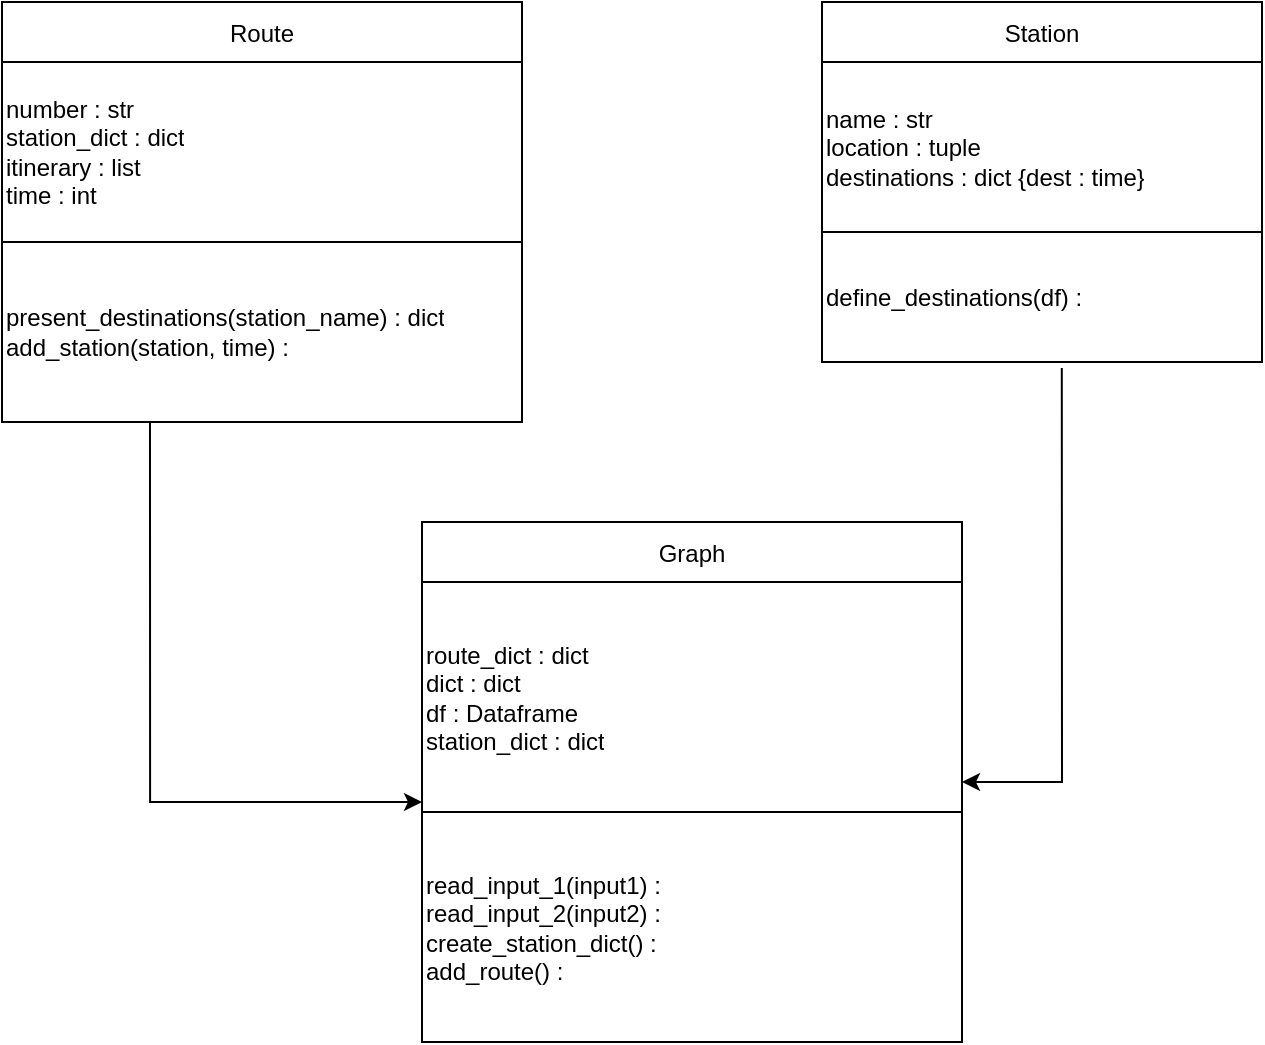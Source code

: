 <mxfile version="24.4.15" type="device">
  <diagram name="Pagina-1" id="p5mm9y4Dymj6X3VoqaU7">
    <mxGraphModel dx="1434" dy="745" grid="1" gridSize="10" guides="1" tooltips="1" connect="1" arrows="1" fold="1" page="1" pageScale="1" pageWidth="827" pageHeight="1169" math="0" shadow="0">
      <root>
        <mxCell id="0" />
        <mxCell id="1" parent="0" />
        <mxCell id="ozPgkk8d3Fn301OAQnMU-1" value="Station" style="shape=table;startSize=30;container=1;collapsible=0;childLayout=tableLayout;" vertex="1" parent="1">
          <mxGeometry x="520" y="40" width="220" height="180" as="geometry" />
        </mxCell>
        <mxCell id="ozPgkk8d3Fn301OAQnMU-2" value="" style="shape=tableRow;horizontal=0;startSize=0;swimlaneHead=0;swimlaneBody=0;strokeColor=inherit;top=0;left=0;bottom=0;right=0;collapsible=0;dropTarget=0;fillColor=none;points=[[0,0.5],[1,0.5]];portConstraint=eastwest;" vertex="1" parent="ozPgkk8d3Fn301OAQnMU-1">
          <mxGeometry y="30" width="220" height="85" as="geometry" />
        </mxCell>
        <mxCell id="ozPgkk8d3Fn301OAQnMU-3" value="&lt;div align=&quot;left&quot;&gt;name : str&lt;/div&gt;&lt;div align=&quot;left&quot;&gt;location : tuple&lt;/div&gt;&lt;div align=&quot;left&quot;&gt;destinations : dict {dest : time}&lt;br&gt;&lt;/div&gt;" style="shape=partialRectangle;html=1;whiteSpace=wrap;connectable=0;strokeColor=inherit;overflow=hidden;fillColor=none;top=0;left=0;bottom=0;right=0;pointerEvents=1;align=left;" vertex="1" parent="ozPgkk8d3Fn301OAQnMU-2">
          <mxGeometry width="220" height="85" as="geometry">
            <mxRectangle width="220" height="85" as="alternateBounds" />
          </mxGeometry>
        </mxCell>
        <mxCell id="ozPgkk8d3Fn301OAQnMU-4" value="" style="shape=tableRow;horizontal=0;startSize=0;swimlaneHead=0;swimlaneBody=0;strokeColor=inherit;top=0;left=0;bottom=0;right=0;collapsible=0;dropTarget=0;fillColor=none;points=[[0,0.5],[1,0.5]];portConstraint=eastwest;" vertex="1" parent="ozPgkk8d3Fn301OAQnMU-1">
          <mxGeometry y="115" width="220" height="65" as="geometry" />
        </mxCell>
        <mxCell id="ozPgkk8d3Fn301OAQnMU-5" value="&lt;div align=&quot;left&quot;&gt;define_destinations(df) : &lt;br&gt;&lt;/div&gt;" style="shape=partialRectangle;html=1;whiteSpace=wrap;connectable=0;strokeColor=inherit;overflow=hidden;fillColor=none;top=0;left=0;bottom=0;right=0;pointerEvents=1;align=left;" vertex="1" parent="ozPgkk8d3Fn301OAQnMU-4">
          <mxGeometry width="220" height="65" as="geometry">
            <mxRectangle width="220" height="65" as="alternateBounds" />
          </mxGeometry>
        </mxCell>
        <mxCell id="ozPgkk8d3Fn301OAQnMU-6" value="Route" style="shape=table;startSize=30;container=1;collapsible=0;childLayout=tableLayout;" vertex="1" parent="1">
          <mxGeometry x="110" y="40" width="260" height="210" as="geometry" />
        </mxCell>
        <mxCell id="ozPgkk8d3Fn301OAQnMU-7" value="" style="shape=tableRow;horizontal=0;startSize=0;swimlaneHead=0;swimlaneBody=0;strokeColor=inherit;top=0;left=0;bottom=0;right=0;collapsible=0;dropTarget=0;fillColor=none;points=[[0,0.5],[1,0.5]];portConstraint=eastwest;" vertex="1" parent="ozPgkk8d3Fn301OAQnMU-6">
          <mxGeometry y="30" width="260" height="90" as="geometry" />
        </mxCell>
        <mxCell id="ozPgkk8d3Fn301OAQnMU-8" value="&lt;div align=&quot;left&quot;&gt;number : str&lt;/div&gt;&lt;div align=&quot;left&quot;&gt;station_dict : dict&lt;/div&gt;&lt;div align=&quot;left&quot;&gt;itinerary : list&lt;/div&gt;&lt;div align=&quot;left&quot;&gt;time : int&lt;br&gt;&lt;/div&gt;" style="shape=partialRectangle;html=1;whiteSpace=wrap;connectable=0;strokeColor=inherit;overflow=hidden;fillColor=none;top=0;left=0;bottom=0;right=0;pointerEvents=1;align=left;" vertex="1" parent="ozPgkk8d3Fn301OAQnMU-7">
          <mxGeometry width="260" height="90" as="geometry">
            <mxRectangle width="260" height="90" as="alternateBounds" />
          </mxGeometry>
        </mxCell>
        <mxCell id="ozPgkk8d3Fn301OAQnMU-9" value="" style="shape=tableRow;horizontal=0;startSize=0;swimlaneHead=0;swimlaneBody=0;strokeColor=inherit;top=0;left=0;bottom=0;right=0;collapsible=0;dropTarget=0;fillColor=none;points=[[0,0.5],[1,0.5]];portConstraint=eastwest;" vertex="1" parent="ozPgkk8d3Fn301OAQnMU-6">
          <mxGeometry y="120" width="260" height="90" as="geometry" />
        </mxCell>
        <mxCell id="ozPgkk8d3Fn301OAQnMU-10" value="&lt;div align=&quot;left&quot;&gt;present_destinations(station_name) : dict&lt;/div&gt;&lt;div align=&quot;left&quot;&gt;add_station(station, time) : &lt;br&gt; &lt;/div&gt;" style="shape=partialRectangle;html=1;whiteSpace=wrap;connectable=0;strokeColor=inherit;overflow=hidden;fillColor=none;top=0;left=0;bottom=0;right=0;pointerEvents=1;align=left;" vertex="1" parent="ozPgkk8d3Fn301OAQnMU-9">
          <mxGeometry width="260" height="90" as="geometry">
            <mxRectangle width="260" height="90" as="alternateBounds" />
          </mxGeometry>
        </mxCell>
        <mxCell id="ozPgkk8d3Fn301OAQnMU-11" value="Graph" style="shape=table;startSize=30;container=1;collapsible=0;childLayout=tableLayout;" vertex="1" parent="1">
          <mxGeometry x="320" y="300" width="270" height="260" as="geometry" />
        </mxCell>
        <mxCell id="ozPgkk8d3Fn301OAQnMU-12" value="" style="shape=tableRow;horizontal=0;startSize=0;swimlaneHead=0;swimlaneBody=0;strokeColor=inherit;top=0;left=0;bottom=0;right=0;collapsible=0;dropTarget=0;fillColor=none;points=[[0,0.5],[1,0.5]];portConstraint=eastwest;" vertex="1" parent="ozPgkk8d3Fn301OAQnMU-11">
          <mxGeometry y="30" width="270" height="115" as="geometry" />
        </mxCell>
        <mxCell id="ozPgkk8d3Fn301OAQnMU-13" value="&lt;div align=&quot;left&quot;&gt;route_dict : dict&lt;/div&gt;&lt;div align=&quot;left&quot;&gt;dict : dict&lt;/div&gt;&lt;div align=&quot;left&quot;&gt;df : Dataframe&lt;/div&gt;&lt;div align=&quot;left&quot;&gt;station_dict : dict&lt;br&gt;&lt;/div&gt;" style="shape=partialRectangle;html=1;whiteSpace=wrap;connectable=0;strokeColor=inherit;overflow=hidden;fillColor=none;top=0;left=0;bottom=0;right=0;pointerEvents=1;align=left;" vertex="1" parent="ozPgkk8d3Fn301OAQnMU-12">
          <mxGeometry width="270" height="115" as="geometry">
            <mxRectangle width="270" height="115" as="alternateBounds" />
          </mxGeometry>
        </mxCell>
        <mxCell id="ozPgkk8d3Fn301OAQnMU-14" value="" style="shape=tableRow;horizontal=0;startSize=0;swimlaneHead=0;swimlaneBody=0;strokeColor=inherit;top=0;left=0;bottom=0;right=0;collapsible=0;dropTarget=0;fillColor=none;points=[[0,0.5],[1,0.5]];portConstraint=eastwest;" vertex="1" parent="ozPgkk8d3Fn301OAQnMU-11">
          <mxGeometry y="145" width="270" height="115" as="geometry" />
        </mxCell>
        <mxCell id="ozPgkk8d3Fn301OAQnMU-15" value="&lt;div align=&quot;left&quot;&gt;read_input_1(input1) : &lt;br&gt;&lt;/div&gt;&lt;div align=&quot;left&quot;&gt;read_input_2(input2) :&lt;/div&gt;&lt;div align=&quot;left&quot;&gt;create_station_dict() :&lt;/div&gt;&lt;div align=&quot;left&quot;&gt;add_route() :&lt;br&gt;&lt;/div&gt;" style="shape=partialRectangle;html=1;whiteSpace=wrap;connectable=0;strokeColor=inherit;overflow=hidden;fillColor=none;top=0;left=0;bottom=0;right=0;pointerEvents=1;align=left;" vertex="1" parent="ozPgkk8d3Fn301OAQnMU-14">
          <mxGeometry width="270" height="115" as="geometry">
            <mxRectangle width="270" height="115" as="alternateBounds" />
          </mxGeometry>
        </mxCell>
        <mxCell id="ozPgkk8d3Fn301OAQnMU-18" value="" style="edgeStyle=none;orthogonalLoop=1;jettySize=auto;html=1;rounded=0;exitX=0.269;exitY=1;exitDx=0;exitDy=0;exitPerimeter=0;" edge="1" parent="1">
          <mxGeometry width="100" relative="1" as="geometry">
            <mxPoint x="183.99" y="250" as="sourcePoint" />
            <mxPoint x="320" y="440" as="targetPoint" />
            <Array as="points">
              <mxPoint x="184.05" y="440" />
            </Array>
          </mxGeometry>
        </mxCell>
        <mxCell id="ozPgkk8d3Fn301OAQnMU-19" value="" style="edgeStyle=none;orthogonalLoop=1;jettySize=auto;html=1;rounded=0;entryX=1;entryY=0.5;entryDx=0;entryDy=0;exitX=0.545;exitY=1.046;exitDx=0;exitDy=0;exitPerimeter=0;" edge="1" parent="1" source="ozPgkk8d3Fn301OAQnMU-4" target="ozPgkk8d3Fn301OAQnMU-11">
          <mxGeometry width="100" relative="1" as="geometry">
            <mxPoint x="590" y="300" as="sourcePoint" />
            <mxPoint x="690" y="300" as="targetPoint" />
            <Array as="points">
              <mxPoint x="640" y="430" />
            </Array>
          </mxGeometry>
        </mxCell>
      </root>
    </mxGraphModel>
  </diagram>
</mxfile>
